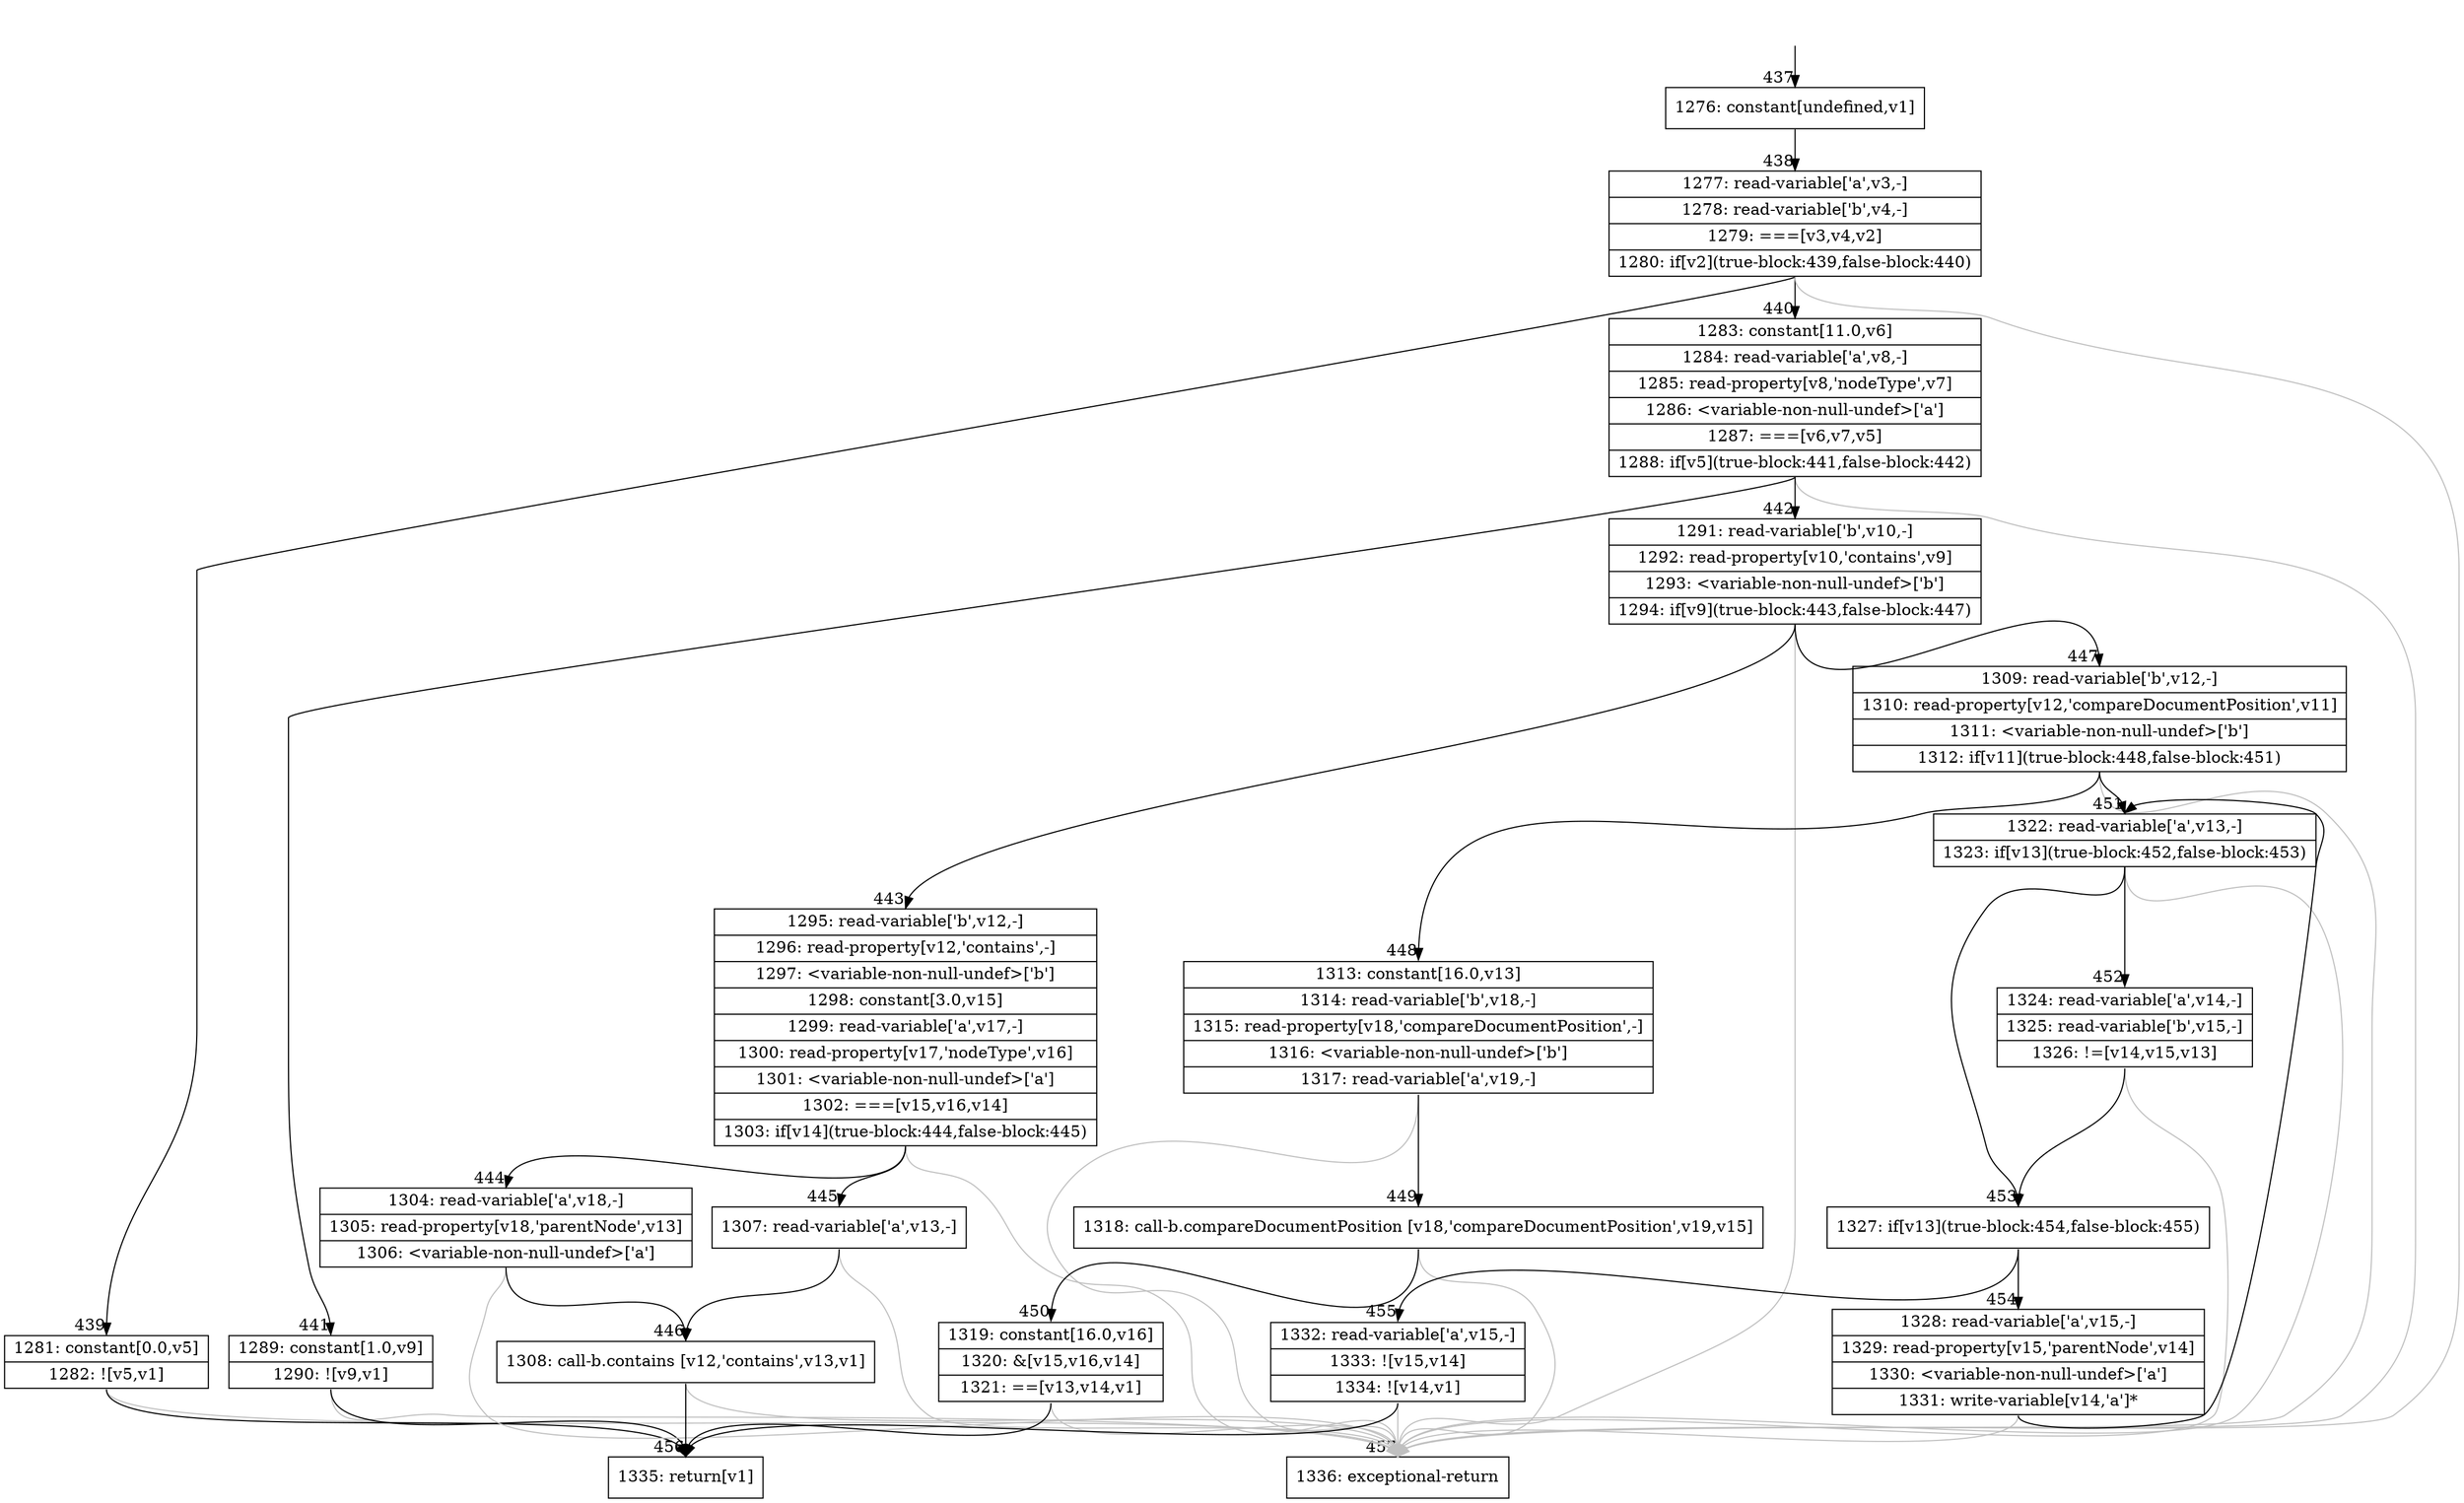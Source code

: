 digraph {
rankdir="TD"
BB_entry42[shape=none,label=""];
BB_entry42 -> BB437 [tailport=s, headport=n, headlabel="    437"]
BB437 [shape=record label="{1276: constant[undefined,v1]}" ] 
BB437 -> BB438 [tailport=s, headport=n, headlabel="      438"]
BB438 [shape=record label="{1277: read-variable['a',v3,-]|1278: read-variable['b',v4,-]|1279: ===[v3,v4,v2]|1280: if[v2](true-block:439,false-block:440)}" ] 
BB438 -> BB439 [tailport=s, headport=n, headlabel="      439"]
BB438 -> BB440 [tailport=s, headport=n, headlabel="      440"]
BB438 -> BB457 [tailport=s, headport=n, color=gray, headlabel="      457"]
BB439 [shape=record label="{1281: constant[0.0,v5]|1282: ![v5,v1]}" ] 
BB439 -> BB456 [tailport=s, headport=n, headlabel="      456"]
BB439 -> BB457 [tailport=s, headport=n, color=gray]
BB440 [shape=record label="{1283: constant[11.0,v6]|1284: read-variable['a',v8,-]|1285: read-property[v8,'nodeType',v7]|1286: \<variable-non-null-undef\>['a']|1287: ===[v6,v7,v5]|1288: if[v5](true-block:441,false-block:442)}" ] 
BB440 -> BB441 [tailport=s, headport=n, headlabel="      441"]
BB440 -> BB442 [tailport=s, headport=n, headlabel="      442"]
BB440 -> BB457 [tailport=s, headport=n, color=gray]
BB441 [shape=record label="{1289: constant[1.0,v9]|1290: ![v9,v1]}" ] 
BB441 -> BB456 [tailport=s, headport=n]
BB441 -> BB457 [tailport=s, headport=n, color=gray]
BB442 [shape=record label="{1291: read-variable['b',v10,-]|1292: read-property[v10,'contains',v9]|1293: \<variable-non-null-undef\>['b']|1294: if[v9](true-block:443,false-block:447)}" ] 
BB442 -> BB443 [tailport=s, headport=n, headlabel="      443"]
BB442 -> BB447 [tailport=s, headport=n, headlabel="      447"]
BB442 -> BB457 [tailport=s, headport=n, color=gray]
BB443 [shape=record label="{1295: read-variable['b',v12,-]|1296: read-property[v12,'contains',-]|1297: \<variable-non-null-undef\>['b']|1298: constant[3.0,v15]|1299: read-variable['a',v17,-]|1300: read-property[v17,'nodeType',v16]|1301: \<variable-non-null-undef\>['a']|1302: ===[v15,v16,v14]|1303: if[v14](true-block:444,false-block:445)}" ] 
BB443 -> BB444 [tailport=s, headport=n, headlabel="      444"]
BB443 -> BB445 [tailport=s, headport=n, headlabel="      445"]
BB443 -> BB457 [tailport=s, headport=n, color=gray]
BB444 [shape=record label="{1304: read-variable['a',v18,-]|1305: read-property[v18,'parentNode',v13]|1306: \<variable-non-null-undef\>['a']}" ] 
BB444 -> BB446 [tailport=s, headport=n, headlabel="      446"]
BB444 -> BB457 [tailport=s, headport=n, color=gray]
BB445 [shape=record label="{1307: read-variable['a',v13,-]}" ] 
BB445 -> BB446 [tailport=s, headport=n]
BB445 -> BB457 [tailport=s, headport=n, color=gray]
BB446 [shape=record label="{1308: call-b.contains [v12,'contains',v13,v1]}" ] 
BB446 -> BB456 [tailport=s, headport=n]
BB446 -> BB457 [tailport=s, headport=n, color=gray]
BB447 [shape=record label="{1309: read-variable['b',v12,-]|1310: read-property[v12,'compareDocumentPosition',v11]|1311: \<variable-non-null-undef\>['b']|1312: if[v11](true-block:448,false-block:451)}" ] 
BB447 -> BB448 [tailport=s, headport=n, headlabel="      448"]
BB447 -> BB451 [tailport=s, headport=n, headlabel="      451"]
BB447 -> BB457 [tailport=s, headport=n, color=gray]
BB448 [shape=record label="{1313: constant[16.0,v13]|1314: read-variable['b',v18,-]|1315: read-property[v18,'compareDocumentPosition',-]|1316: \<variable-non-null-undef\>['b']|1317: read-variable['a',v19,-]}" ] 
BB448 -> BB449 [tailport=s, headport=n, headlabel="      449"]
BB448 -> BB457 [tailport=s, headport=n, color=gray]
BB449 [shape=record label="{1318: call-b.compareDocumentPosition [v18,'compareDocumentPosition',v19,v15]}" ] 
BB449 -> BB450 [tailport=s, headport=n, headlabel="      450"]
BB449 -> BB457 [tailport=s, headport=n, color=gray]
BB450 [shape=record label="{1319: constant[16.0,v16]|1320: &[v15,v16,v14]|1321: ==[v13,v14,v1]}" ] 
BB450 -> BB456 [tailport=s, headport=n]
BB450 -> BB457 [tailport=s, headport=n, color=gray]
BB451 [shape=record label="{1322: read-variable['a',v13,-]|1323: if[v13](true-block:452,false-block:453)}" ] 
BB451 -> BB453 [tailport=s, headport=n, headlabel="      453"]
BB451 -> BB452 [tailport=s, headport=n, headlabel="      452"]
BB451 -> BB457 [tailport=s, headport=n, color=gray]
BB452 [shape=record label="{1324: read-variable['a',v14,-]|1325: read-variable['b',v15,-]|1326: !=[v14,v15,v13]}" ] 
BB452 -> BB453 [tailport=s, headport=n]
BB452 -> BB457 [tailport=s, headport=n, color=gray]
BB453 [shape=record label="{1327: if[v13](true-block:454,false-block:455)}" ] 
BB453 -> BB454 [tailport=s, headport=n, headlabel="      454"]
BB453 -> BB455 [tailport=s, headport=n, headlabel="      455"]
BB454 [shape=record label="{1328: read-variable['a',v15,-]|1329: read-property[v15,'parentNode',v14]|1330: \<variable-non-null-undef\>['a']|1331: write-variable[v14,'a']*}" ] 
BB454 -> BB451 [tailport=s, headport=n]
BB454 -> BB457 [tailport=s, headport=n, color=gray]
BB455 [shape=record label="{1332: read-variable['a',v15,-]|1333: ![v15,v14]|1334: ![v14,v1]}" ] 
BB455 -> BB456 [tailport=s, headport=n]
BB455 -> BB457 [tailport=s, headport=n, color=gray]
BB456 [shape=record label="{1335: return[v1]}" ] 
BB457 [shape=record label="{1336: exceptional-return}" ] 
}

